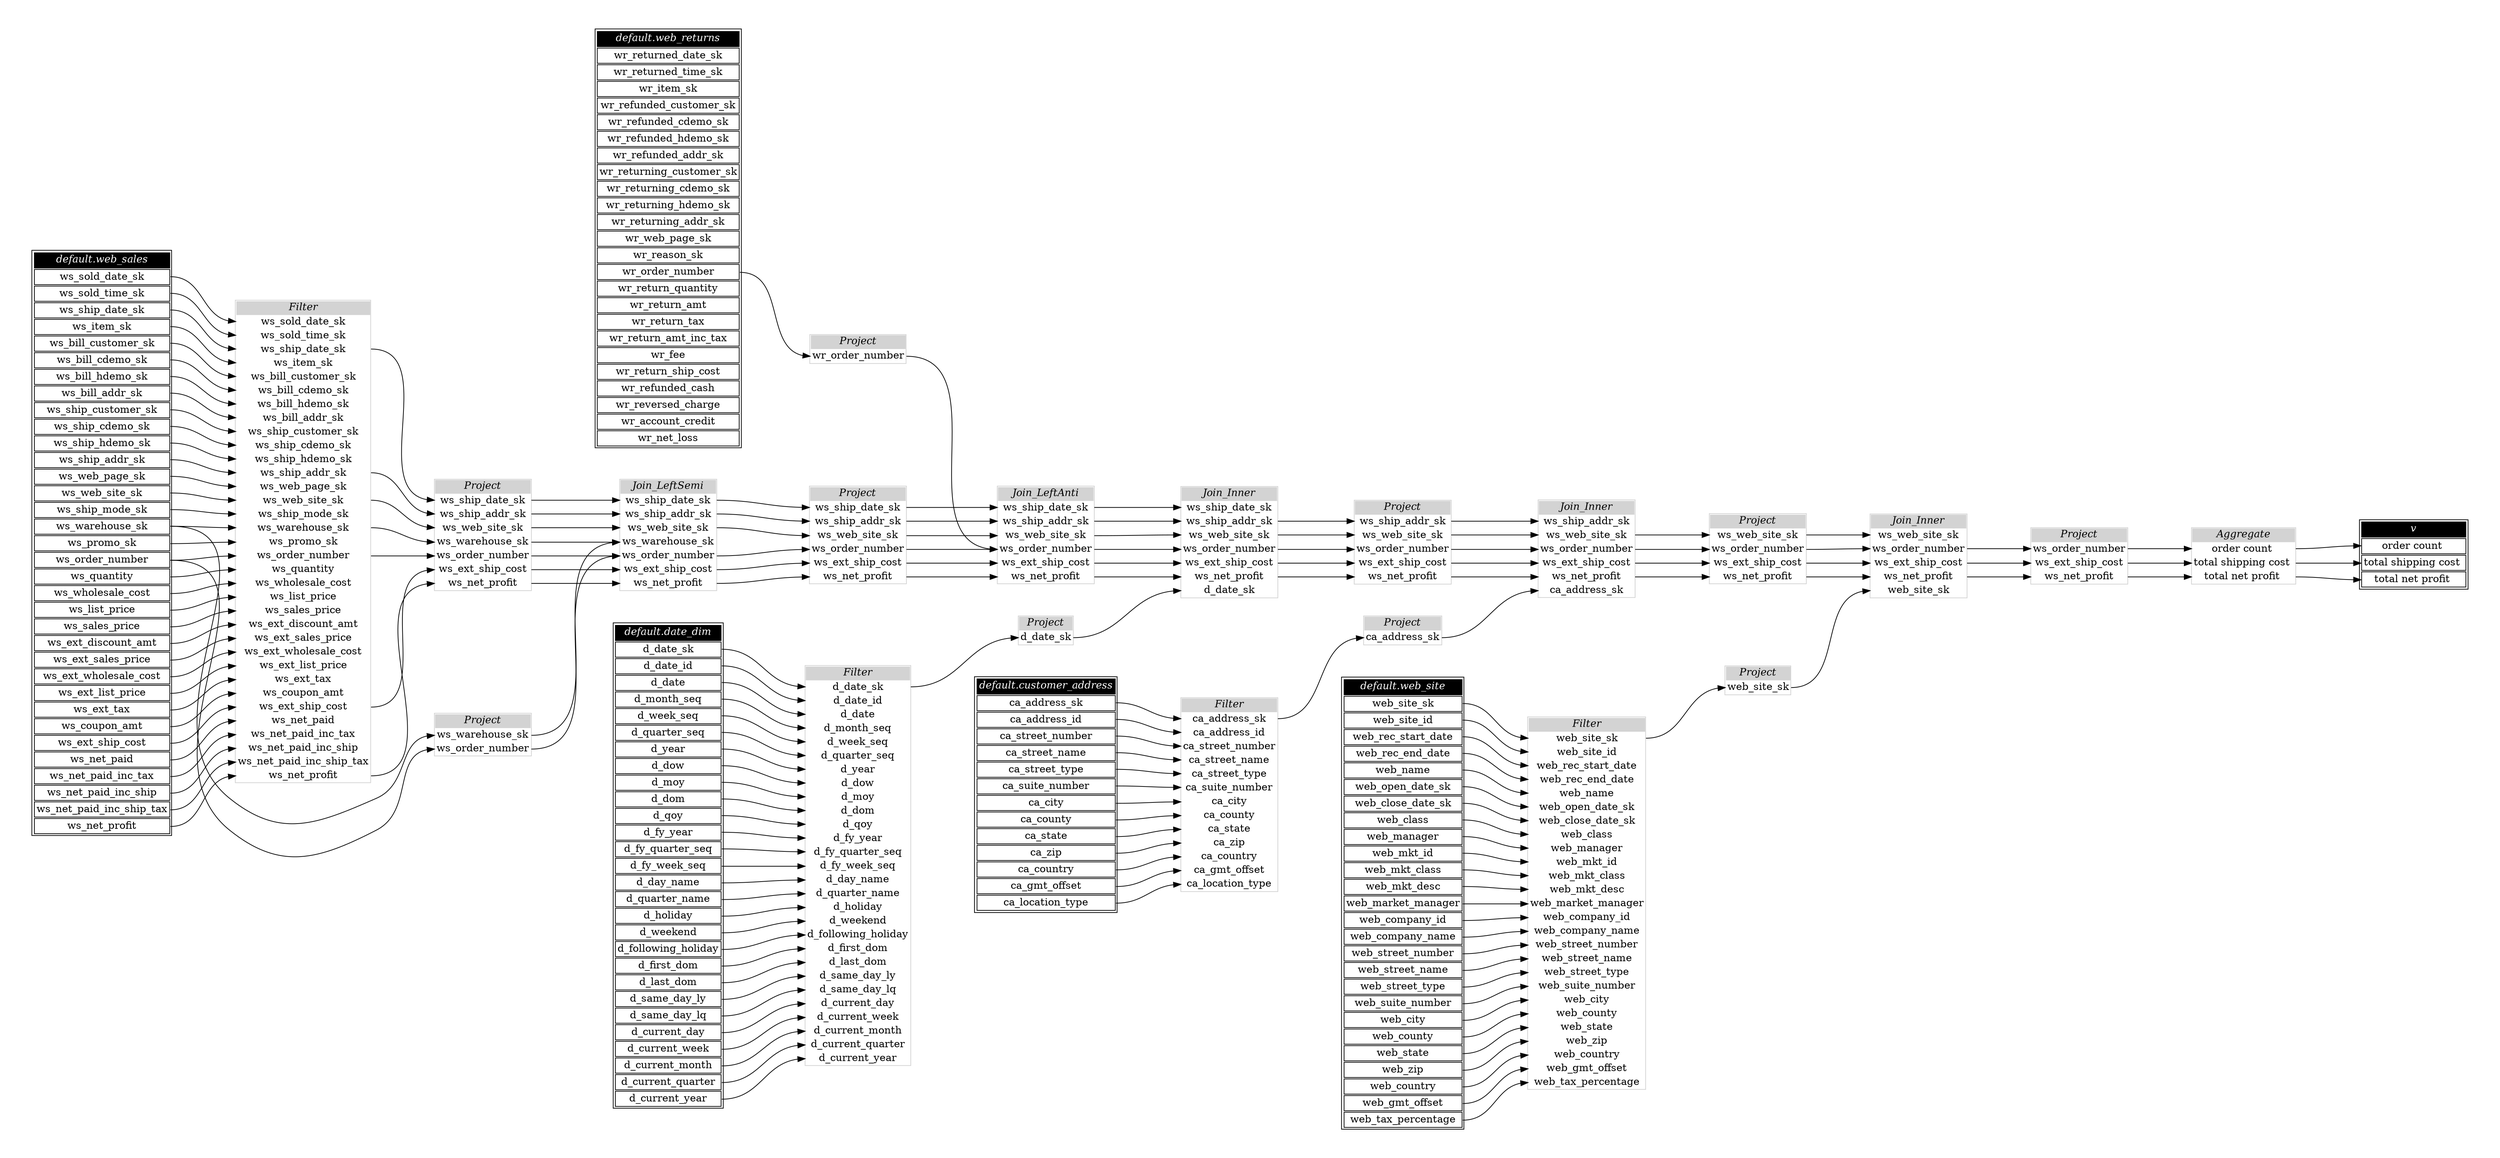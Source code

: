 // Automatically generated by TPCDSFlowTestSuite


digraph {
  graph [pad="0.5" nodesep="0.5" ranksep="1" fontname="Helvetica" rankdir=LR];
  node [shape=plaintext]

  
"Aggregate_4de407d" [label=<
<table color="lightgray" border="1" cellborder="0" cellspacing="0">
  <tr><td bgcolor="lightgray" port="nodeName"><i>Aggregate</i></td></tr>
  <tr><td port="0">order count </td></tr>
<tr><td port="1">total shipping cost </td></tr>
<tr><td port="2">total net profit </td></tr>
</table>>];
     

"Filter_2523b14" [label=<
<table color="lightgray" border="1" cellborder="0" cellspacing="0">
  <tr><td bgcolor="lightgray" port="nodeName"><i>Filter</i></td></tr>
  <tr><td port="0">ca_address_sk</td></tr>
<tr><td port="1">ca_address_id</td></tr>
<tr><td port="2">ca_street_number</td></tr>
<tr><td port="3">ca_street_name</td></tr>
<tr><td port="4">ca_street_type</td></tr>
<tr><td port="5">ca_suite_number</td></tr>
<tr><td port="6">ca_city</td></tr>
<tr><td port="7">ca_county</td></tr>
<tr><td port="8">ca_state</td></tr>
<tr><td port="9">ca_zip</td></tr>
<tr><td port="10">ca_country</td></tr>
<tr><td port="11">ca_gmt_offset</td></tr>
<tr><td port="12">ca_location_type</td></tr>
</table>>];
     

"Filter_91e901b" [label=<
<table color="lightgray" border="1" cellborder="0" cellspacing="0">
  <tr><td bgcolor="lightgray" port="nodeName"><i>Filter</i></td></tr>
  <tr><td port="0">web_site_sk</td></tr>
<tr><td port="1">web_site_id</td></tr>
<tr><td port="2">web_rec_start_date</td></tr>
<tr><td port="3">web_rec_end_date</td></tr>
<tr><td port="4">web_name</td></tr>
<tr><td port="5">web_open_date_sk</td></tr>
<tr><td port="6">web_close_date_sk</td></tr>
<tr><td port="7">web_class</td></tr>
<tr><td port="8">web_manager</td></tr>
<tr><td port="9">web_mkt_id</td></tr>
<tr><td port="10">web_mkt_class</td></tr>
<tr><td port="11">web_mkt_desc</td></tr>
<tr><td port="12">web_market_manager</td></tr>
<tr><td port="13">web_company_id</td></tr>
<tr><td port="14">web_company_name</td></tr>
<tr><td port="15">web_street_number</td></tr>
<tr><td port="16">web_street_name</td></tr>
<tr><td port="17">web_street_type</td></tr>
<tr><td port="18">web_suite_number</td></tr>
<tr><td port="19">web_city</td></tr>
<tr><td port="20">web_county</td></tr>
<tr><td port="21">web_state</td></tr>
<tr><td port="22">web_zip</td></tr>
<tr><td port="23">web_country</td></tr>
<tr><td port="24">web_gmt_offset</td></tr>
<tr><td port="25">web_tax_percentage</td></tr>
</table>>];
     

"Filter_ba22960" [label=<
<table color="lightgray" border="1" cellborder="0" cellspacing="0">
  <tr><td bgcolor="lightgray" port="nodeName"><i>Filter</i></td></tr>
  <tr><td port="0">d_date_sk</td></tr>
<tr><td port="1">d_date_id</td></tr>
<tr><td port="2">d_date</td></tr>
<tr><td port="3">d_month_seq</td></tr>
<tr><td port="4">d_week_seq</td></tr>
<tr><td port="5">d_quarter_seq</td></tr>
<tr><td port="6">d_year</td></tr>
<tr><td port="7">d_dow</td></tr>
<tr><td port="8">d_moy</td></tr>
<tr><td port="9">d_dom</td></tr>
<tr><td port="10">d_qoy</td></tr>
<tr><td port="11">d_fy_year</td></tr>
<tr><td port="12">d_fy_quarter_seq</td></tr>
<tr><td port="13">d_fy_week_seq</td></tr>
<tr><td port="14">d_day_name</td></tr>
<tr><td port="15">d_quarter_name</td></tr>
<tr><td port="16">d_holiday</td></tr>
<tr><td port="17">d_weekend</td></tr>
<tr><td port="18">d_following_holiday</td></tr>
<tr><td port="19">d_first_dom</td></tr>
<tr><td port="20">d_last_dom</td></tr>
<tr><td port="21">d_same_day_ly</td></tr>
<tr><td port="22">d_same_day_lq</td></tr>
<tr><td port="23">d_current_day</td></tr>
<tr><td port="24">d_current_week</td></tr>
<tr><td port="25">d_current_month</td></tr>
<tr><td port="26">d_current_quarter</td></tr>
<tr><td port="27">d_current_year</td></tr>
</table>>];
     

"Filter_ca21e34" [label=<
<table color="lightgray" border="1" cellborder="0" cellspacing="0">
  <tr><td bgcolor="lightgray" port="nodeName"><i>Filter</i></td></tr>
  <tr><td port="0">ws_sold_date_sk</td></tr>
<tr><td port="1">ws_sold_time_sk</td></tr>
<tr><td port="2">ws_ship_date_sk</td></tr>
<tr><td port="3">ws_item_sk</td></tr>
<tr><td port="4">ws_bill_customer_sk</td></tr>
<tr><td port="5">ws_bill_cdemo_sk</td></tr>
<tr><td port="6">ws_bill_hdemo_sk</td></tr>
<tr><td port="7">ws_bill_addr_sk</td></tr>
<tr><td port="8">ws_ship_customer_sk</td></tr>
<tr><td port="9">ws_ship_cdemo_sk</td></tr>
<tr><td port="10">ws_ship_hdemo_sk</td></tr>
<tr><td port="11">ws_ship_addr_sk</td></tr>
<tr><td port="12">ws_web_page_sk</td></tr>
<tr><td port="13">ws_web_site_sk</td></tr>
<tr><td port="14">ws_ship_mode_sk</td></tr>
<tr><td port="15">ws_warehouse_sk</td></tr>
<tr><td port="16">ws_promo_sk</td></tr>
<tr><td port="17">ws_order_number</td></tr>
<tr><td port="18">ws_quantity</td></tr>
<tr><td port="19">ws_wholesale_cost</td></tr>
<tr><td port="20">ws_list_price</td></tr>
<tr><td port="21">ws_sales_price</td></tr>
<tr><td port="22">ws_ext_discount_amt</td></tr>
<tr><td port="23">ws_ext_sales_price</td></tr>
<tr><td port="24">ws_ext_wholesale_cost</td></tr>
<tr><td port="25">ws_ext_list_price</td></tr>
<tr><td port="26">ws_ext_tax</td></tr>
<tr><td port="27">ws_coupon_amt</td></tr>
<tr><td port="28">ws_ext_ship_cost</td></tr>
<tr><td port="29">ws_net_paid</td></tr>
<tr><td port="30">ws_net_paid_inc_tax</td></tr>
<tr><td port="31">ws_net_paid_inc_ship</td></tr>
<tr><td port="32">ws_net_paid_inc_ship_tax</td></tr>
<tr><td port="33">ws_net_profit</td></tr>
</table>>];
     

"Join_Inner_3a63db9" [label=<
<table color="lightgray" border="1" cellborder="0" cellspacing="0">
  <tr><td bgcolor="lightgray" port="nodeName"><i>Join_Inner</i></td></tr>
  <tr><td port="0">ws_ship_addr_sk</td></tr>
<tr><td port="1">ws_web_site_sk</td></tr>
<tr><td port="2">ws_order_number</td></tr>
<tr><td port="3">ws_ext_ship_cost</td></tr>
<tr><td port="4">ws_net_profit</td></tr>
<tr><td port="5">ca_address_sk</td></tr>
</table>>];
     

"Join_Inner_72bcd68" [label=<
<table color="lightgray" border="1" cellborder="0" cellspacing="0">
  <tr><td bgcolor="lightgray" port="nodeName"><i>Join_Inner</i></td></tr>
  <tr><td port="0">ws_ship_date_sk</td></tr>
<tr><td port="1">ws_ship_addr_sk</td></tr>
<tr><td port="2">ws_web_site_sk</td></tr>
<tr><td port="3">ws_order_number</td></tr>
<tr><td port="4">ws_ext_ship_cost</td></tr>
<tr><td port="5">ws_net_profit</td></tr>
<tr><td port="6">d_date_sk</td></tr>
</table>>];
     

"Join_Inner_76eb6c3" [label=<
<table color="lightgray" border="1" cellborder="0" cellspacing="0">
  <tr><td bgcolor="lightgray" port="nodeName"><i>Join_Inner</i></td></tr>
  <tr><td port="0">ws_web_site_sk</td></tr>
<tr><td port="1">ws_order_number</td></tr>
<tr><td port="2">ws_ext_ship_cost</td></tr>
<tr><td port="3">ws_net_profit</td></tr>
<tr><td port="4">web_site_sk</td></tr>
</table>>];
     

"Join_LeftAnti_81cb92a" [label=<
<table color="lightgray" border="1" cellborder="0" cellspacing="0">
  <tr><td bgcolor="lightgray" port="nodeName"><i>Join_LeftAnti</i></td></tr>
  <tr><td port="0">ws_ship_date_sk</td></tr>
<tr><td port="1">ws_ship_addr_sk</td></tr>
<tr><td port="2">ws_web_site_sk</td></tr>
<tr><td port="3">ws_order_number</td></tr>
<tr><td port="4">ws_ext_ship_cost</td></tr>
<tr><td port="5">ws_net_profit</td></tr>
</table>>];
     

"Join_LeftSemi_87657d5" [label=<
<table color="lightgray" border="1" cellborder="0" cellspacing="0">
  <tr><td bgcolor="lightgray" port="nodeName"><i>Join_LeftSemi</i></td></tr>
  <tr><td port="0">ws_ship_date_sk</td></tr>
<tr><td port="1">ws_ship_addr_sk</td></tr>
<tr><td port="2">ws_web_site_sk</td></tr>
<tr><td port="3">ws_warehouse_sk</td></tr>
<tr><td port="4">ws_order_number</td></tr>
<tr><td port="5">ws_ext_ship_cost</td></tr>
<tr><td port="6">ws_net_profit</td></tr>
</table>>];
     

"Project_003173c" [label=<
<table color="lightgray" border="1" cellborder="0" cellspacing="0">
  <tr><td bgcolor="lightgray" port="nodeName"><i>Project</i></td></tr>
  <tr><td port="0">ws_warehouse_sk</td></tr>
<tr><td port="1">ws_order_number</td></tr>
</table>>];
     

"Project_2877556" [label=<
<table color="lightgray" border="1" cellborder="0" cellspacing="0">
  <tr><td bgcolor="lightgray" port="nodeName"><i>Project</i></td></tr>
  <tr><td port="0">d_date_sk</td></tr>
</table>>];
     

"Project_36a8efd" [label=<
<table color="lightgray" border="1" cellborder="0" cellspacing="0">
  <tr><td bgcolor="lightgray" port="nodeName"><i>Project</i></td></tr>
  <tr><td port="0">ws_order_number</td></tr>
<tr><td port="1">ws_ext_ship_cost</td></tr>
<tr><td port="2">ws_net_profit</td></tr>
</table>>];
     

"Project_3769494" [label=<
<table color="lightgray" border="1" cellborder="0" cellspacing="0">
  <tr><td bgcolor="lightgray" port="nodeName"><i>Project</i></td></tr>
  <tr><td port="0">ws_ship_addr_sk</td></tr>
<tr><td port="1">ws_web_site_sk</td></tr>
<tr><td port="2">ws_order_number</td></tr>
<tr><td port="3">ws_ext_ship_cost</td></tr>
<tr><td port="4">ws_net_profit</td></tr>
</table>>];
     

"Project_3d010a8" [label=<
<table color="lightgray" border="1" cellborder="0" cellspacing="0">
  <tr><td bgcolor="lightgray" port="nodeName"><i>Project</i></td></tr>
  <tr><td port="0">web_site_sk</td></tr>
</table>>];
     

"Project_9732bf1" [label=<
<table color="lightgray" border="1" cellborder="0" cellspacing="0">
  <tr><td bgcolor="lightgray" port="nodeName"><i>Project</i></td></tr>
  <tr><td port="0">ws_web_site_sk</td></tr>
<tr><td port="1">ws_order_number</td></tr>
<tr><td port="2">ws_ext_ship_cost</td></tr>
<tr><td port="3">ws_net_profit</td></tr>
</table>>];
     

"Project_9ac8700" [label=<
<table color="lightgray" border="1" cellborder="0" cellspacing="0">
  <tr><td bgcolor="lightgray" port="nodeName"><i>Project</i></td></tr>
  <tr><td port="0">ca_address_sk</td></tr>
</table>>];
     

"Project_d23b82a" [label=<
<table color="lightgray" border="1" cellborder="0" cellspacing="0">
  <tr><td bgcolor="lightgray" port="nodeName"><i>Project</i></td></tr>
  <tr><td port="0">wr_order_number</td></tr>
</table>>];
     

"Project_f5e8539" [label=<
<table color="lightgray" border="1" cellborder="0" cellspacing="0">
  <tr><td bgcolor="lightgray" port="nodeName"><i>Project</i></td></tr>
  <tr><td port="0">ws_ship_date_sk</td></tr>
<tr><td port="1">ws_ship_addr_sk</td></tr>
<tr><td port="2">ws_web_site_sk</td></tr>
<tr><td port="3">ws_order_number</td></tr>
<tr><td port="4">ws_ext_ship_cost</td></tr>
<tr><td port="5">ws_net_profit</td></tr>
</table>>];
     

"Project_ff7a983" [label=<
<table color="lightgray" border="1" cellborder="0" cellspacing="0">
  <tr><td bgcolor="lightgray" port="nodeName"><i>Project</i></td></tr>
  <tr><td port="0">ws_ship_date_sk</td></tr>
<tr><td port="1">ws_ship_addr_sk</td></tr>
<tr><td port="2">ws_web_site_sk</td></tr>
<tr><td port="3">ws_warehouse_sk</td></tr>
<tr><td port="4">ws_order_number</td></tr>
<tr><td port="5">ws_ext_ship_cost</td></tr>
<tr><td port="6">ws_net_profit</td></tr>
</table>>];
     

"default.customer_address" [color="black" label=<
<table>
  <tr><td bgcolor="black" port="nodeName"><i><font color="white">default.customer_address</font></i></td></tr>
  <tr><td port="0">ca_address_sk</td></tr>
<tr><td port="1">ca_address_id</td></tr>
<tr><td port="2">ca_street_number</td></tr>
<tr><td port="3">ca_street_name</td></tr>
<tr><td port="4">ca_street_type</td></tr>
<tr><td port="5">ca_suite_number</td></tr>
<tr><td port="6">ca_city</td></tr>
<tr><td port="7">ca_county</td></tr>
<tr><td port="8">ca_state</td></tr>
<tr><td port="9">ca_zip</td></tr>
<tr><td port="10">ca_country</td></tr>
<tr><td port="11">ca_gmt_offset</td></tr>
<tr><td port="12">ca_location_type</td></tr>
</table>>];
     

"default.date_dim" [color="black" label=<
<table>
  <tr><td bgcolor="black" port="nodeName"><i><font color="white">default.date_dim</font></i></td></tr>
  <tr><td port="0">d_date_sk</td></tr>
<tr><td port="1">d_date_id</td></tr>
<tr><td port="2">d_date</td></tr>
<tr><td port="3">d_month_seq</td></tr>
<tr><td port="4">d_week_seq</td></tr>
<tr><td port="5">d_quarter_seq</td></tr>
<tr><td port="6">d_year</td></tr>
<tr><td port="7">d_dow</td></tr>
<tr><td port="8">d_moy</td></tr>
<tr><td port="9">d_dom</td></tr>
<tr><td port="10">d_qoy</td></tr>
<tr><td port="11">d_fy_year</td></tr>
<tr><td port="12">d_fy_quarter_seq</td></tr>
<tr><td port="13">d_fy_week_seq</td></tr>
<tr><td port="14">d_day_name</td></tr>
<tr><td port="15">d_quarter_name</td></tr>
<tr><td port="16">d_holiday</td></tr>
<tr><td port="17">d_weekend</td></tr>
<tr><td port="18">d_following_holiday</td></tr>
<tr><td port="19">d_first_dom</td></tr>
<tr><td port="20">d_last_dom</td></tr>
<tr><td port="21">d_same_day_ly</td></tr>
<tr><td port="22">d_same_day_lq</td></tr>
<tr><td port="23">d_current_day</td></tr>
<tr><td port="24">d_current_week</td></tr>
<tr><td port="25">d_current_month</td></tr>
<tr><td port="26">d_current_quarter</td></tr>
<tr><td port="27">d_current_year</td></tr>
</table>>];
     

"default.web_returns" [color="black" label=<
<table>
  <tr><td bgcolor="black" port="nodeName"><i><font color="white">default.web_returns</font></i></td></tr>
  <tr><td port="0">wr_returned_date_sk</td></tr>
<tr><td port="1">wr_returned_time_sk</td></tr>
<tr><td port="2">wr_item_sk</td></tr>
<tr><td port="3">wr_refunded_customer_sk</td></tr>
<tr><td port="4">wr_refunded_cdemo_sk</td></tr>
<tr><td port="5">wr_refunded_hdemo_sk</td></tr>
<tr><td port="6">wr_refunded_addr_sk</td></tr>
<tr><td port="7">wr_returning_customer_sk</td></tr>
<tr><td port="8">wr_returning_cdemo_sk</td></tr>
<tr><td port="9">wr_returning_hdemo_sk</td></tr>
<tr><td port="10">wr_returning_addr_sk</td></tr>
<tr><td port="11">wr_web_page_sk</td></tr>
<tr><td port="12">wr_reason_sk</td></tr>
<tr><td port="13">wr_order_number</td></tr>
<tr><td port="14">wr_return_quantity</td></tr>
<tr><td port="15">wr_return_amt</td></tr>
<tr><td port="16">wr_return_tax</td></tr>
<tr><td port="17">wr_return_amt_inc_tax</td></tr>
<tr><td port="18">wr_fee</td></tr>
<tr><td port="19">wr_return_ship_cost</td></tr>
<tr><td port="20">wr_refunded_cash</td></tr>
<tr><td port="21">wr_reversed_charge</td></tr>
<tr><td port="22">wr_account_credit</td></tr>
<tr><td port="23">wr_net_loss</td></tr>
</table>>];
     

"default.web_sales" [color="black" label=<
<table>
  <tr><td bgcolor="black" port="nodeName"><i><font color="white">default.web_sales</font></i></td></tr>
  <tr><td port="0">ws_sold_date_sk</td></tr>
<tr><td port="1">ws_sold_time_sk</td></tr>
<tr><td port="2">ws_ship_date_sk</td></tr>
<tr><td port="3">ws_item_sk</td></tr>
<tr><td port="4">ws_bill_customer_sk</td></tr>
<tr><td port="5">ws_bill_cdemo_sk</td></tr>
<tr><td port="6">ws_bill_hdemo_sk</td></tr>
<tr><td port="7">ws_bill_addr_sk</td></tr>
<tr><td port="8">ws_ship_customer_sk</td></tr>
<tr><td port="9">ws_ship_cdemo_sk</td></tr>
<tr><td port="10">ws_ship_hdemo_sk</td></tr>
<tr><td port="11">ws_ship_addr_sk</td></tr>
<tr><td port="12">ws_web_page_sk</td></tr>
<tr><td port="13">ws_web_site_sk</td></tr>
<tr><td port="14">ws_ship_mode_sk</td></tr>
<tr><td port="15">ws_warehouse_sk</td></tr>
<tr><td port="16">ws_promo_sk</td></tr>
<tr><td port="17">ws_order_number</td></tr>
<tr><td port="18">ws_quantity</td></tr>
<tr><td port="19">ws_wholesale_cost</td></tr>
<tr><td port="20">ws_list_price</td></tr>
<tr><td port="21">ws_sales_price</td></tr>
<tr><td port="22">ws_ext_discount_amt</td></tr>
<tr><td port="23">ws_ext_sales_price</td></tr>
<tr><td port="24">ws_ext_wholesale_cost</td></tr>
<tr><td port="25">ws_ext_list_price</td></tr>
<tr><td port="26">ws_ext_tax</td></tr>
<tr><td port="27">ws_coupon_amt</td></tr>
<tr><td port="28">ws_ext_ship_cost</td></tr>
<tr><td port="29">ws_net_paid</td></tr>
<tr><td port="30">ws_net_paid_inc_tax</td></tr>
<tr><td port="31">ws_net_paid_inc_ship</td></tr>
<tr><td port="32">ws_net_paid_inc_ship_tax</td></tr>
<tr><td port="33">ws_net_profit</td></tr>
</table>>];
     

"default.web_site" [color="black" label=<
<table>
  <tr><td bgcolor="black" port="nodeName"><i><font color="white">default.web_site</font></i></td></tr>
  <tr><td port="0">web_site_sk</td></tr>
<tr><td port="1">web_site_id</td></tr>
<tr><td port="2">web_rec_start_date</td></tr>
<tr><td port="3">web_rec_end_date</td></tr>
<tr><td port="4">web_name</td></tr>
<tr><td port="5">web_open_date_sk</td></tr>
<tr><td port="6">web_close_date_sk</td></tr>
<tr><td port="7">web_class</td></tr>
<tr><td port="8">web_manager</td></tr>
<tr><td port="9">web_mkt_id</td></tr>
<tr><td port="10">web_mkt_class</td></tr>
<tr><td port="11">web_mkt_desc</td></tr>
<tr><td port="12">web_market_manager</td></tr>
<tr><td port="13">web_company_id</td></tr>
<tr><td port="14">web_company_name</td></tr>
<tr><td port="15">web_street_number</td></tr>
<tr><td port="16">web_street_name</td></tr>
<tr><td port="17">web_street_type</td></tr>
<tr><td port="18">web_suite_number</td></tr>
<tr><td port="19">web_city</td></tr>
<tr><td port="20">web_county</td></tr>
<tr><td port="21">web_state</td></tr>
<tr><td port="22">web_zip</td></tr>
<tr><td port="23">web_country</td></tr>
<tr><td port="24">web_gmt_offset</td></tr>
<tr><td port="25">web_tax_percentage</td></tr>
</table>>];
     

"v" [color="black" label=<
<table>
  <tr><td bgcolor="black" port="nodeName"><i><font color="white">v</font></i></td></tr>
  <tr><td port="0">order count </td></tr>
<tr><td port="1">total shipping cost </td></tr>
<tr><td port="2">total net profit </td></tr>
</table>>];
     
  "Aggregate_4de407d":0 -> "v":0;
"Aggregate_4de407d":1 -> "v":1;
"Aggregate_4de407d":2 -> "v":2;
"Filter_2523b14":0 -> "Project_9ac8700":0;
"Filter_91e901b":0 -> "Project_3d010a8":0;
"Filter_ba22960":0 -> "Project_2877556":0;
"Filter_ca21e34":11 -> "Project_ff7a983":1;
"Filter_ca21e34":13 -> "Project_ff7a983":2;
"Filter_ca21e34":15 -> "Project_ff7a983":3;
"Filter_ca21e34":17 -> "Project_ff7a983":4;
"Filter_ca21e34":2 -> "Project_ff7a983":0;
"Filter_ca21e34":28 -> "Project_ff7a983":5;
"Filter_ca21e34":33 -> "Project_ff7a983":6;
"Join_Inner_3a63db9":1 -> "Project_9732bf1":0;
"Join_Inner_3a63db9":2 -> "Project_9732bf1":1;
"Join_Inner_3a63db9":3 -> "Project_9732bf1":2;
"Join_Inner_3a63db9":4 -> "Project_9732bf1":3;
"Join_Inner_72bcd68":1 -> "Project_3769494":0;
"Join_Inner_72bcd68":2 -> "Project_3769494":1;
"Join_Inner_72bcd68":3 -> "Project_3769494":2;
"Join_Inner_72bcd68":4 -> "Project_3769494":3;
"Join_Inner_72bcd68":5 -> "Project_3769494":4;
"Join_Inner_76eb6c3":1 -> "Project_36a8efd":0;
"Join_Inner_76eb6c3":2 -> "Project_36a8efd":1;
"Join_Inner_76eb6c3":3 -> "Project_36a8efd":2;
"Join_LeftAnti_81cb92a":0 -> "Join_Inner_72bcd68":0;
"Join_LeftAnti_81cb92a":1 -> "Join_Inner_72bcd68":1;
"Join_LeftAnti_81cb92a":2 -> "Join_Inner_72bcd68":2;
"Join_LeftAnti_81cb92a":3 -> "Join_Inner_72bcd68":3;
"Join_LeftAnti_81cb92a":4 -> "Join_Inner_72bcd68":4;
"Join_LeftAnti_81cb92a":5 -> "Join_Inner_72bcd68":5;
"Join_LeftSemi_87657d5":0 -> "Project_f5e8539":0;
"Join_LeftSemi_87657d5":1 -> "Project_f5e8539":1;
"Join_LeftSemi_87657d5":2 -> "Project_f5e8539":2;
"Join_LeftSemi_87657d5":4 -> "Project_f5e8539":3;
"Join_LeftSemi_87657d5":5 -> "Project_f5e8539":4;
"Join_LeftSemi_87657d5":6 -> "Project_f5e8539":5;
"Project_003173c":0 -> "Join_LeftSemi_87657d5":3;
"Project_003173c":1 -> "Join_LeftSemi_87657d5":4;
"Project_2877556":0 -> "Join_Inner_72bcd68":6;
"Project_36a8efd":0 -> "Aggregate_4de407d":0;
"Project_36a8efd":1 -> "Aggregate_4de407d":1;
"Project_36a8efd":2 -> "Aggregate_4de407d":2;
"Project_3769494":0 -> "Join_Inner_3a63db9":0;
"Project_3769494":1 -> "Join_Inner_3a63db9":1;
"Project_3769494":2 -> "Join_Inner_3a63db9":2;
"Project_3769494":3 -> "Join_Inner_3a63db9":3;
"Project_3769494":4 -> "Join_Inner_3a63db9":4;
"Project_3d010a8":0 -> "Join_Inner_76eb6c3":4;
"Project_9732bf1":0 -> "Join_Inner_76eb6c3":0;
"Project_9732bf1":1 -> "Join_Inner_76eb6c3":1;
"Project_9732bf1":2 -> "Join_Inner_76eb6c3":2;
"Project_9732bf1":3 -> "Join_Inner_76eb6c3":3;
"Project_9ac8700":0 -> "Join_Inner_3a63db9":5;
"Project_d23b82a":0 -> "Join_LeftAnti_81cb92a":3;
"Project_f5e8539":0 -> "Join_LeftAnti_81cb92a":0;
"Project_f5e8539":1 -> "Join_LeftAnti_81cb92a":1;
"Project_f5e8539":2 -> "Join_LeftAnti_81cb92a":2;
"Project_f5e8539":3 -> "Join_LeftAnti_81cb92a":3;
"Project_f5e8539":4 -> "Join_LeftAnti_81cb92a":4;
"Project_f5e8539":5 -> "Join_LeftAnti_81cb92a":5;
"Project_ff7a983":0 -> "Join_LeftSemi_87657d5":0;
"Project_ff7a983":1 -> "Join_LeftSemi_87657d5":1;
"Project_ff7a983":2 -> "Join_LeftSemi_87657d5":2;
"Project_ff7a983":3 -> "Join_LeftSemi_87657d5":3;
"Project_ff7a983":4 -> "Join_LeftSemi_87657d5":4;
"Project_ff7a983":5 -> "Join_LeftSemi_87657d5":5;
"Project_ff7a983":6 -> "Join_LeftSemi_87657d5":6;
"default.customer_address":0 -> "Filter_2523b14":0;
"default.customer_address":1 -> "Filter_2523b14":1;
"default.customer_address":10 -> "Filter_2523b14":10;
"default.customer_address":11 -> "Filter_2523b14":11;
"default.customer_address":12 -> "Filter_2523b14":12;
"default.customer_address":2 -> "Filter_2523b14":2;
"default.customer_address":3 -> "Filter_2523b14":3;
"default.customer_address":4 -> "Filter_2523b14":4;
"default.customer_address":5 -> "Filter_2523b14":5;
"default.customer_address":6 -> "Filter_2523b14":6;
"default.customer_address":7 -> "Filter_2523b14":7;
"default.customer_address":8 -> "Filter_2523b14":8;
"default.customer_address":9 -> "Filter_2523b14":9;
"default.date_dim":0 -> "Filter_ba22960":0;
"default.date_dim":1 -> "Filter_ba22960":1;
"default.date_dim":10 -> "Filter_ba22960":10;
"default.date_dim":11 -> "Filter_ba22960":11;
"default.date_dim":12 -> "Filter_ba22960":12;
"default.date_dim":13 -> "Filter_ba22960":13;
"default.date_dim":14 -> "Filter_ba22960":14;
"default.date_dim":15 -> "Filter_ba22960":15;
"default.date_dim":16 -> "Filter_ba22960":16;
"default.date_dim":17 -> "Filter_ba22960":17;
"default.date_dim":18 -> "Filter_ba22960":18;
"default.date_dim":19 -> "Filter_ba22960":19;
"default.date_dim":2 -> "Filter_ba22960":2;
"default.date_dim":20 -> "Filter_ba22960":20;
"default.date_dim":21 -> "Filter_ba22960":21;
"default.date_dim":22 -> "Filter_ba22960":22;
"default.date_dim":23 -> "Filter_ba22960":23;
"default.date_dim":24 -> "Filter_ba22960":24;
"default.date_dim":25 -> "Filter_ba22960":25;
"default.date_dim":26 -> "Filter_ba22960":26;
"default.date_dim":27 -> "Filter_ba22960":27;
"default.date_dim":3 -> "Filter_ba22960":3;
"default.date_dim":4 -> "Filter_ba22960":4;
"default.date_dim":5 -> "Filter_ba22960":5;
"default.date_dim":6 -> "Filter_ba22960":6;
"default.date_dim":7 -> "Filter_ba22960":7;
"default.date_dim":8 -> "Filter_ba22960":8;
"default.date_dim":9 -> "Filter_ba22960":9;
"default.web_returns":13 -> "Project_d23b82a":0;
"default.web_sales":0 -> "Filter_ca21e34":0;
"default.web_sales":1 -> "Filter_ca21e34":1;
"default.web_sales":10 -> "Filter_ca21e34":10;
"default.web_sales":11 -> "Filter_ca21e34":11;
"default.web_sales":12 -> "Filter_ca21e34":12;
"default.web_sales":13 -> "Filter_ca21e34":13;
"default.web_sales":14 -> "Filter_ca21e34":14;
"default.web_sales":15 -> "Filter_ca21e34":15;
"default.web_sales":15 -> "Project_003173c":0;
"default.web_sales":16 -> "Filter_ca21e34":16;
"default.web_sales":17 -> "Filter_ca21e34":17;
"default.web_sales":17 -> "Project_003173c":1;
"default.web_sales":18 -> "Filter_ca21e34":18;
"default.web_sales":19 -> "Filter_ca21e34":19;
"default.web_sales":2 -> "Filter_ca21e34":2;
"default.web_sales":20 -> "Filter_ca21e34":20;
"default.web_sales":21 -> "Filter_ca21e34":21;
"default.web_sales":22 -> "Filter_ca21e34":22;
"default.web_sales":23 -> "Filter_ca21e34":23;
"default.web_sales":24 -> "Filter_ca21e34":24;
"default.web_sales":25 -> "Filter_ca21e34":25;
"default.web_sales":26 -> "Filter_ca21e34":26;
"default.web_sales":27 -> "Filter_ca21e34":27;
"default.web_sales":28 -> "Filter_ca21e34":28;
"default.web_sales":29 -> "Filter_ca21e34":29;
"default.web_sales":3 -> "Filter_ca21e34":3;
"default.web_sales":30 -> "Filter_ca21e34":30;
"default.web_sales":31 -> "Filter_ca21e34":31;
"default.web_sales":32 -> "Filter_ca21e34":32;
"default.web_sales":33 -> "Filter_ca21e34":33;
"default.web_sales":4 -> "Filter_ca21e34":4;
"default.web_sales":5 -> "Filter_ca21e34":5;
"default.web_sales":6 -> "Filter_ca21e34":6;
"default.web_sales":7 -> "Filter_ca21e34":7;
"default.web_sales":8 -> "Filter_ca21e34":8;
"default.web_sales":9 -> "Filter_ca21e34":9;
"default.web_site":0 -> "Filter_91e901b":0;
"default.web_site":1 -> "Filter_91e901b":1;
"default.web_site":10 -> "Filter_91e901b":10;
"default.web_site":11 -> "Filter_91e901b":11;
"default.web_site":12 -> "Filter_91e901b":12;
"default.web_site":13 -> "Filter_91e901b":13;
"default.web_site":14 -> "Filter_91e901b":14;
"default.web_site":15 -> "Filter_91e901b":15;
"default.web_site":16 -> "Filter_91e901b":16;
"default.web_site":17 -> "Filter_91e901b":17;
"default.web_site":18 -> "Filter_91e901b":18;
"default.web_site":19 -> "Filter_91e901b":19;
"default.web_site":2 -> "Filter_91e901b":2;
"default.web_site":20 -> "Filter_91e901b":20;
"default.web_site":21 -> "Filter_91e901b":21;
"default.web_site":22 -> "Filter_91e901b":22;
"default.web_site":23 -> "Filter_91e901b":23;
"default.web_site":24 -> "Filter_91e901b":24;
"default.web_site":25 -> "Filter_91e901b":25;
"default.web_site":3 -> "Filter_91e901b":3;
"default.web_site":4 -> "Filter_91e901b":4;
"default.web_site":5 -> "Filter_91e901b":5;
"default.web_site":6 -> "Filter_91e901b":6;
"default.web_site":7 -> "Filter_91e901b":7;
"default.web_site":8 -> "Filter_91e901b":8;
"default.web_site":9 -> "Filter_91e901b":9;
}
       
